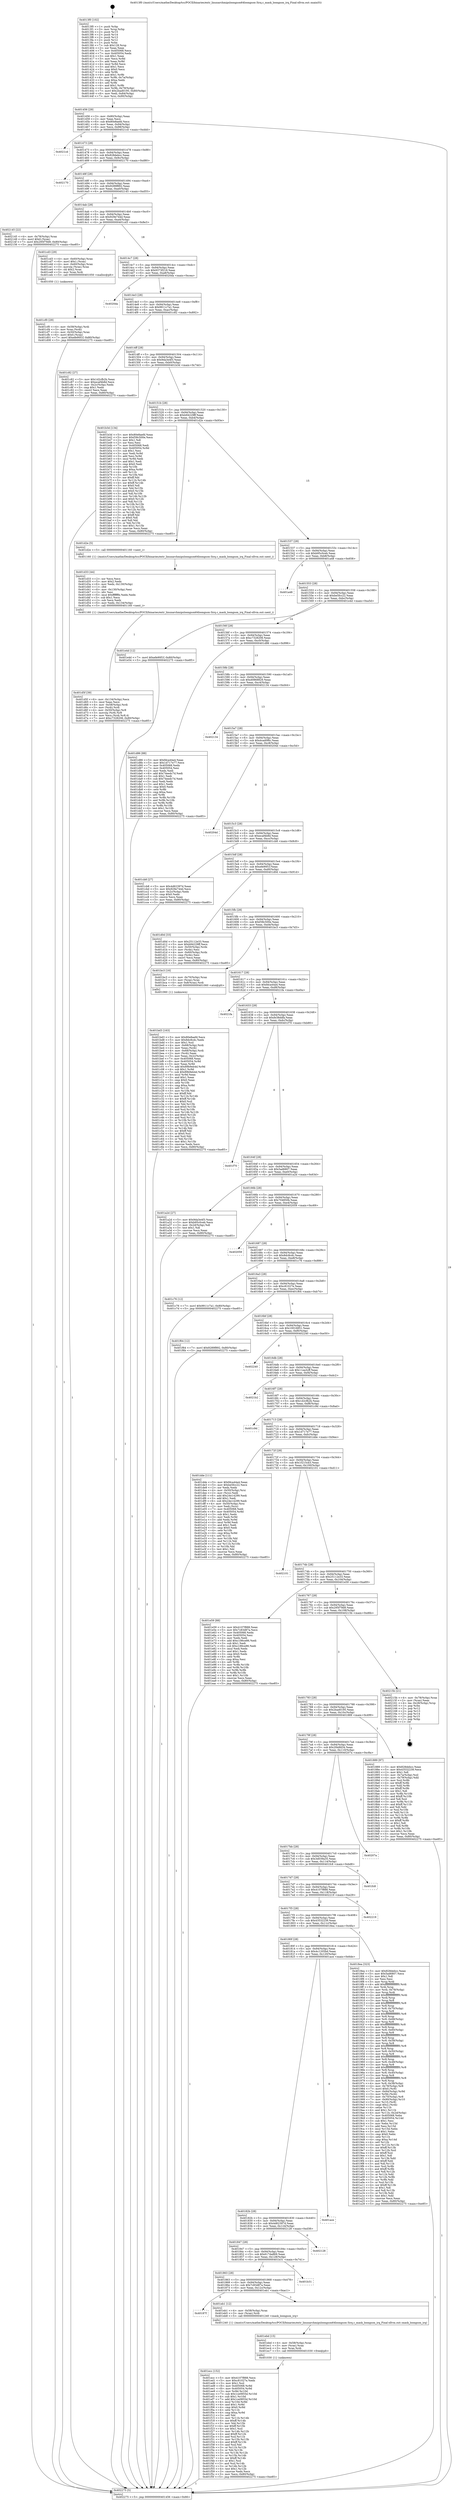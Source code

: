 digraph "0x4013f0" {
  label = "0x4013f0 (/mnt/c/Users/mathe/Desktop/tcc/POCII/binaries/extr_linuxarchmipsloongson64loongson-3irq.c_mask_loongson_irq_Final-ollvm.out::main(0))"
  labelloc = "t"
  node[shape=record]

  Entry [label="",width=0.3,height=0.3,shape=circle,fillcolor=black,style=filled]
  "0x401456" [label="{
     0x401456 [29]\l
     | [instrs]\l
     &nbsp;&nbsp;0x401456 \<+3\>: mov -0x80(%rbp),%eax\l
     &nbsp;&nbsp;0x401459 \<+2\>: mov %eax,%ecx\l
     &nbsp;&nbsp;0x40145b \<+6\>: sub $0x80e8aefd,%ecx\l
     &nbsp;&nbsp;0x401461 \<+6\>: mov %eax,-0x94(%rbp)\l
     &nbsp;&nbsp;0x401467 \<+6\>: mov %ecx,-0x98(%rbp)\l
     &nbsp;&nbsp;0x40146d \<+6\>: je 00000000004021cd \<main+0xddd\>\l
  }"]
  "0x4021cd" [label="{
     0x4021cd\l
  }", style=dashed]
  "0x401473" [label="{
     0x401473 [28]\l
     | [instrs]\l
     &nbsp;&nbsp;0x401473 \<+5\>: jmp 0000000000401478 \<main+0x88\>\l
     &nbsp;&nbsp;0x401478 \<+6\>: mov -0x94(%rbp),%eax\l
     &nbsp;&nbsp;0x40147e \<+5\>: sub $0x828debcc,%eax\l
     &nbsp;&nbsp;0x401483 \<+6\>: mov %eax,-0x9c(%rbp)\l
     &nbsp;&nbsp;0x401489 \<+6\>: je 0000000000402170 \<main+0xd80\>\l
  }"]
  Exit [label="",width=0.3,height=0.3,shape=circle,fillcolor=black,style=filled,peripheries=2]
  "0x402170" [label="{
     0x402170\l
  }", style=dashed]
  "0x40148f" [label="{
     0x40148f [28]\l
     | [instrs]\l
     &nbsp;&nbsp;0x40148f \<+5\>: jmp 0000000000401494 \<main+0xa4\>\l
     &nbsp;&nbsp;0x401494 \<+6\>: mov -0x94(%rbp),%eax\l
     &nbsp;&nbsp;0x40149a \<+5\>: sub $0x9289f892,%eax\l
     &nbsp;&nbsp;0x40149f \<+6\>: mov %eax,-0xa0(%rbp)\l
     &nbsp;&nbsp;0x4014a5 \<+6\>: je 0000000000402145 \<main+0xd55\>\l
  }"]
  "0x401ecc" [label="{
     0x401ecc [152]\l
     | [instrs]\l
     &nbsp;&nbsp;0x401ecc \<+5\>: mov $0x4107f888,%ecx\l
     &nbsp;&nbsp;0x401ed1 \<+5\>: mov $0xc81027e,%edx\l
     &nbsp;&nbsp;0x401ed6 \<+3\>: mov $0x1,%sil\l
     &nbsp;&nbsp;0x401ed9 \<+8\>: mov 0x405068,%r8d\l
     &nbsp;&nbsp;0x401ee1 \<+8\>: mov 0x405054,%r9d\l
     &nbsp;&nbsp;0x401ee9 \<+3\>: mov %r8d,%r10d\l
     &nbsp;&nbsp;0x401eec \<+7\>: sub $0x1ce0855d,%r10d\l
     &nbsp;&nbsp;0x401ef3 \<+4\>: sub $0x1,%r10d\l
     &nbsp;&nbsp;0x401ef7 \<+7\>: add $0x1ce0855d,%r10d\l
     &nbsp;&nbsp;0x401efe \<+4\>: imul %r10d,%r8d\l
     &nbsp;&nbsp;0x401f02 \<+4\>: and $0x1,%r8d\l
     &nbsp;&nbsp;0x401f06 \<+4\>: cmp $0x0,%r8d\l
     &nbsp;&nbsp;0x401f0a \<+4\>: sete %r11b\l
     &nbsp;&nbsp;0x401f0e \<+4\>: cmp $0xa,%r9d\l
     &nbsp;&nbsp;0x401f12 \<+3\>: setl %bl\l
     &nbsp;&nbsp;0x401f15 \<+3\>: mov %r11b,%r14b\l
     &nbsp;&nbsp;0x401f18 \<+4\>: xor $0xff,%r14b\l
     &nbsp;&nbsp;0x401f1c \<+3\>: mov %bl,%r15b\l
     &nbsp;&nbsp;0x401f1f \<+4\>: xor $0xff,%r15b\l
     &nbsp;&nbsp;0x401f23 \<+4\>: xor $0x1,%sil\l
     &nbsp;&nbsp;0x401f27 \<+3\>: mov %r14b,%r12b\l
     &nbsp;&nbsp;0x401f2a \<+4\>: and $0xff,%r12b\l
     &nbsp;&nbsp;0x401f2e \<+3\>: and %sil,%r11b\l
     &nbsp;&nbsp;0x401f31 \<+3\>: mov %r15b,%r13b\l
     &nbsp;&nbsp;0x401f34 \<+4\>: and $0xff,%r13b\l
     &nbsp;&nbsp;0x401f38 \<+3\>: and %sil,%bl\l
     &nbsp;&nbsp;0x401f3b \<+3\>: or %r11b,%r12b\l
     &nbsp;&nbsp;0x401f3e \<+3\>: or %bl,%r13b\l
     &nbsp;&nbsp;0x401f41 \<+3\>: xor %r13b,%r12b\l
     &nbsp;&nbsp;0x401f44 \<+3\>: or %r15b,%r14b\l
     &nbsp;&nbsp;0x401f47 \<+4\>: xor $0xff,%r14b\l
     &nbsp;&nbsp;0x401f4b \<+4\>: or $0x1,%sil\l
     &nbsp;&nbsp;0x401f4f \<+3\>: and %sil,%r14b\l
     &nbsp;&nbsp;0x401f52 \<+3\>: or %r14b,%r12b\l
     &nbsp;&nbsp;0x401f55 \<+4\>: test $0x1,%r12b\l
     &nbsp;&nbsp;0x401f59 \<+3\>: cmovne %edx,%ecx\l
     &nbsp;&nbsp;0x401f5c \<+3\>: mov %ecx,-0x80(%rbp)\l
     &nbsp;&nbsp;0x401f5f \<+5\>: jmp 0000000000402275 \<main+0xe85\>\l
  }"]
  "0x402145" [label="{
     0x402145 [22]\l
     | [instrs]\l
     &nbsp;&nbsp;0x402145 \<+4\>: mov -0x78(%rbp),%rax\l
     &nbsp;&nbsp;0x402149 \<+6\>: movl $0x0,(%rax)\l
     &nbsp;&nbsp;0x40214f \<+7\>: movl $0x295f79d9,-0x80(%rbp)\l
     &nbsp;&nbsp;0x402156 \<+5\>: jmp 0000000000402275 \<main+0xe85\>\l
  }"]
  "0x4014ab" [label="{
     0x4014ab [28]\l
     | [instrs]\l
     &nbsp;&nbsp;0x4014ab \<+5\>: jmp 00000000004014b0 \<main+0xc0\>\l
     &nbsp;&nbsp;0x4014b0 \<+6\>: mov -0x94(%rbp),%eax\l
     &nbsp;&nbsp;0x4014b6 \<+5\>: sub $0x929e744d,%eax\l
     &nbsp;&nbsp;0x4014bb \<+6\>: mov %eax,-0xa4(%rbp)\l
     &nbsp;&nbsp;0x4014c1 \<+6\>: je 0000000000401cd3 \<main+0x8e3\>\l
  }"]
  "0x401ebd" [label="{
     0x401ebd [15]\l
     | [instrs]\l
     &nbsp;&nbsp;0x401ebd \<+4\>: mov -0x58(%rbp),%rax\l
     &nbsp;&nbsp;0x401ec1 \<+3\>: mov (%rax),%rax\l
     &nbsp;&nbsp;0x401ec4 \<+3\>: mov %rax,%rdi\l
     &nbsp;&nbsp;0x401ec7 \<+5\>: call 0000000000401030 \<free@plt\>\l
     | [calls]\l
     &nbsp;&nbsp;0x401030 \{1\} (unknown)\l
  }"]
  "0x401cd3" [label="{
     0x401cd3 [29]\l
     | [instrs]\l
     &nbsp;&nbsp;0x401cd3 \<+4\>: mov -0x60(%rbp),%rax\l
     &nbsp;&nbsp;0x401cd7 \<+6\>: movl $0x1,(%rax)\l
     &nbsp;&nbsp;0x401cdd \<+4\>: mov -0x60(%rbp),%rax\l
     &nbsp;&nbsp;0x401ce1 \<+3\>: movslq (%rax),%rax\l
     &nbsp;&nbsp;0x401ce4 \<+4\>: shl $0x2,%rax\l
     &nbsp;&nbsp;0x401ce8 \<+3\>: mov %rax,%rdi\l
     &nbsp;&nbsp;0x401ceb \<+5\>: call 0000000000401050 \<malloc@plt\>\l
     | [calls]\l
     &nbsp;&nbsp;0x401050 \{1\} (unknown)\l
  }"]
  "0x4014c7" [label="{
     0x4014c7 [28]\l
     | [instrs]\l
     &nbsp;&nbsp;0x4014c7 \<+5\>: jmp 00000000004014cc \<main+0xdc\>\l
     &nbsp;&nbsp;0x4014cc \<+6\>: mov -0x94(%rbp),%eax\l
     &nbsp;&nbsp;0x4014d2 \<+5\>: sub $0x9373f218,%eax\l
     &nbsp;&nbsp;0x4014d7 \<+6\>: mov %eax,-0xa8(%rbp)\l
     &nbsp;&nbsp;0x4014dd \<+6\>: je 00000000004020da \<main+0xcea\>\l
  }"]
  "0x40187f" [label="{
     0x40187f\l
  }", style=dashed]
  "0x4020da" [label="{
     0x4020da\l
  }", style=dashed]
  "0x4014e3" [label="{
     0x4014e3 [28]\l
     | [instrs]\l
     &nbsp;&nbsp;0x4014e3 \<+5\>: jmp 00000000004014e8 \<main+0xf8\>\l
     &nbsp;&nbsp;0x4014e8 \<+6\>: mov -0x94(%rbp),%eax\l
     &nbsp;&nbsp;0x4014ee \<+5\>: sub $0x9911c7a1,%eax\l
     &nbsp;&nbsp;0x4014f3 \<+6\>: mov %eax,-0xac(%rbp)\l
     &nbsp;&nbsp;0x4014f9 \<+6\>: je 0000000000401c82 \<main+0x892\>\l
  }"]
  "0x401eb1" [label="{
     0x401eb1 [12]\l
     | [instrs]\l
     &nbsp;&nbsp;0x401eb1 \<+4\>: mov -0x58(%rbp),%rax\l
     &nbsp;&nbsp;0x401eb5 \<+3\>: mov (%rax),%rdi\l
     &nbsp;&nbsp;0x401eb8 \<+5\>: call 0000000000401240 \<mask_loongson_irq\>\l
     | [calls]\l
     &nbsp;&nbsp;0x401240 \{1\} (/mnt/c/Users/mathe/Desktop/tcc/POCII/binaries/extr_linuxarchmipsloongson64loongson-3irq.c_mask_loongson_irq_Final-ollvm.out::mask_loongson_irq)\l
  }"]
  "0x401c82" [label="{
     0x401c82 [27]\l
     | [instrs]\l
     &nbsp;&nbsp;0x401c82 \<+5\>: mov $0x1d2cfb2b,%eax\l
     &nbsp;&nbsp;0x401c87 \<+5\>: mov $0xecaf4b8d,%ecx\l
     &nbsp;&nbsp;0x401c8c \<+3\>: mov -0x2c(%rbp),%edx\l
     &nbsp;&nbsp;0x401c8f \<+3\>: cmp $0x1,%edx\l
     &nbsp;&nbsp;0x401c92 \<+3\>: cmovl %ecx,%eax\l
     &nbsp;&nbsp;0x401c95 \<+3\>: mov %eax,-0x80(%rbp)\l
     &nbsp;&nbsp;0x401c98 \<+5\>: jmp 0000000000402275 \<main+0xe85\>\l
  }"]
  "0x4014ff" [label="{
     0x4014ff [28]\l
     | [instrs]\l
     &nbsp;&nbsp;0x4014ff \<+5\>: jmp 0000000000401504 \<main+0x114\>\l
     &nbsp;&nbsp;0x401504 \<+6\>: mov -0x94(%rbp),%eax\l
     &nbsp;&nbsp;0x40150a \<+5\>: sub $0x9da3e4f3,%eax\l
     &nbsp;&nbsp;0x40150f \<+6\>: mov %eax,-0xb0(%rbp)\l
     &nbsp;&nbsp;0x401515 \<+6\>: je 0000000000401b3d \<main+0x74d\>\l
  }"]
  "0x401863" [label="{
     0x401863 [28]\l
     | [instrs]\l
     &nbsp;&nbsp;0x401863 \<+5\>: jmp 0000000000401868 \<main+0x478\>\l
     &nbsp;&nbsp;0x401868 \<+6\>: mov -0x94(%rbp),%eax\l
     &nbsp;&nbsp;0x40186e \<+5\>: sub $0x7c83d87a,%eax\l
     &nbsp;&nbsp;0x401873 \<+6\>: mov %eax,-0x12c(%rbp)\l
     &nbsp;&nbsp;0x401879 \<+6\>: je 0000000000401eb1 \<main+0xac1\>\l
  }"]
  "0x401b3d" [label="{
     0x401b3d [134]\l
     | [instrs]\l
     &nbsp;&nbsp;0x401b3d \<+5\>: mov $0x80e8aefd,%eax\l
     &nbsp;&nbsp;0x401b42 \<+5\>: mov $0xf38c500e,%ecx\l
     &nbsp;&nbsp;0x401b47 \<+2\>: mov $0x1,%dl\l
     &nbsp;&nbsp;0x401b49 \<+2\>: xor %esi,%esi\l
     &nbsp;&nbsp;0x401b4b \<+7\>: mov 0x405068,%edi\l
     &nbsp;&nbsp;0x401b52 \<+8\>: mov 0x405054,%r8d\l
     &nbsp;&nbsp;0x401b5a \<+3\>: sub $0x1,%esi\l
     &nbsp;&nbsp;0x401b5d \<+3\>: mov %edi,%r9d\l
     &nbsp;&nbsp;0x401b60 \<+3\>: add %esi,%r9d\l
     &nbsp;&nbsp;0x401b63 \<+4\>: imul %r9d,%edi\l
     &nbsp;&nbsp;0x401b67 \<+3\>: and $0x1,%edi\l
     &nbsp;&nbsp;0x401b6a \<+3\>: cmp $0x0,%edi\l
     &nbsp;&nbsp;0x401b6d \<+4\>: sete %r10b\l
     &nbsp;&nbsp;0x401b71 \<+4\>: cmp $0xa,%r8d\l
     &nbsp;&nbsp;0x401b75 \<+4\>: setl %r11b\l
     &nbsp;&nbsp;0x401b79 \<+3\>: mov %r10b,%bl\l
     &nbsp;&nbsp;0x401b7c \<+3\>: xor $0xff,%bl\l
     &nbsp;&nbsp;0x401b7f \<+3\>: mov %r11b,%r14b\l
     &nbsp;&nbsp;0x401b82 \<+4\>: xor $0xff,%r14b\l
     &nbsp;&nbsp;0x401b86 \<+3\>: xor $0x0,%dl\l
     &nbsp;&nbsp;0x401b89 \<+3\>: mov %bl,%r15b\l
     &nbsp;&nbsp;0x401b8c \<+4\>: and $0x0,%r15b\l
     &nbsp;&nbsp;0x401b90 \<+3\>: and %dl,%r10b\l
     &nbsp;&nbsp;0x401b93 \<+3\>: mov %r14b,%r12b\l
     &nbsp;&nbsp;0x401b96 \<+4\>: and $0x0,%r12b\l
     &nbsp;&nbsp;0x401b9a \<+3\>: and %dl,%r11b\l
     &nbsp;&nbsp;0x401b9d \<+3\>: or %r10b,%r15b\l
     &nbsp;&nbsp;0x401ba0 \<+3\>: or %r11b,%r12b\l
     &nbsp;&nbsp;0x401ba3 \<+3\>: xor %r12b,%r15b\l
     &nbsp;&nbsp;0x401ba6 \<+3\>: or %r14b,%bl\l
     &nbsp;&nbsp;0x401ba9 \<+3\>: xor $0xff,%bl\l
     &nbsp;&nbsp;0x401bac \<+3\>: or $0x0,%dl\l
     &nbsp;&nbsp;0x401baf \<+2\>: and %dl,%bl\l
     &nbsp;&nbsp;0x401bb1 \<+3\>: or %bl,%r15b\l
     &nbsp;&nbsp;0x401bb4 \<+4\>: test $0x1,%r15b\l
     &nbsp;&nbsp;0x401bb8 \<+3\>: cmovne %ecx,%eax\l
     &nbsp;&nbsp;0x401bbb \<+3\>: mov %eax,-0x80(%rbp)\l
     &nbsp;&nbsp;0x401bbe \<+5\>: jmp 0000000000402275 \<main+0xe85\>\l
  }"]
  "0x40151b" [label="{
     0x40151b [28]\l
     | [instrs]\l
     &nbsp;&nbsp;0x40151b \<+5\>: jmp 0000000000401520 \<main+0x130\>\l
     &nbsp;&nbsp;0x401520 \<+6\>: mov -0x94(%rbp),%eax\l
     &nbsp;&nbsp;0x401526 \<+5\>: sub $0xb94229ff,%eax\l
     &nbsp;&nbsp;0x40152b \<+6\>: mov %eax,-0xb4(%rbp)\l
     &nbsp;&nbsp;0x401531 \<+6\>: je 0000000000401d2e \<main+0x93e\>\l
  }"]
  "0x401b31" [label="{
     0x401b31\l
  }", style=dashed]
  "0x401d2e" [label="{
     0x401d2e [5]\l
     | [instrs]\l
     &nbsp;&nbsp;0x401d2e \<+5\>: call 0000000000401160 \<next_i\>\l
     | [calls]\l
     &nbsp;&nbsp;0x401160 \{1\} (/mnt/c/Users/mathe/Desktop/tcc/POCII/binaries/extr_linuxarchmipsloongson64loongson-3irq.c_mask_loongson_irq_Final-ollvm.out::next_i)\l
  }"]
  "0x401537" [label="{
     0x401537 [28]\l
     | [instrs]\l
     &nbsp;&nbsp;0x401537 \<+5\>: jmp 000000000040153c \<main+0x14c\>\l
     &nbsp;&nbsp;0x40153c \<+6\>: mov -0x94(%rbp),%eax\l
     &nbsp;&nbsp;0x401542 \<+5\>: sub $0xb95c0ceb,%eax\l
     &nbsp;&nbsp;0x401547 \<+6\>: mov %eax,-0xb8(%rbp)\l
     &nbsp;&nbsp;0x40154d \<+6\>: je 0000000000401a48 \<main+0x658\>\l
  }"]
  "0x401847" [label="{
     0x401847 [28]\l
     | [instrs]\l
     &nbsp;&nbsp;0x401847 \<+5\>: jmp 000000000040184c \<main+0x45c\>\l
     &nbsp;&nbsp;0x40184c \<+6\>: mov -0x94(%rbp),%eax\l
     &nbsp;&nbsp;0x401852 \<+5\>: sub $0x617da869,%eax\l
     &nbsp;&nbsp;0x401857 \<+6\>: mov %eax,-0x128(%rbp)\l
     &nbsp;&nbsp;0x40185d \<+6\>: je 0000000000401b31 \<main+0x741\>\l
  }"]
  "0x401a48" [label="{
     0x401a48\l
  }", style=dashed]
  "0x401553" [label="{
     0x401553 [28]\l
     | [instrs]\l
     &nbsp;&nbsp;0x401553 \<+5\>: jmp 0000000000401558 \<main+0x168\>\l
     &nbsp;&nbsp;0x401558 \<+6\>: mov -0x94(%rbp),%eax\l
     &nbsp;&nbsp;0x40155e \<+5\>: sub $0xbe5fcc22,%eax\l
     &nbsp;&nbsp;0x401563 \<+6\>: mov %eax,-0xbc(%rbp)\l
     &nbsp;&nbsp;0x401569 \<+6\>: je 0000000000401e4d \<main+0xa5d\>\l
  }"]
  "0x402128" [label="{
     0x402128\l
  }", style=dashed]
  "0x401e4d" [label="{
     0x401e4d [12]\l
     | [instrs]\l
     &nbsp;&nbsp;0x401e4d \<+7\>: movl $0xefe90f1f,-0x80(%rbp)\l
     &nbsp;&nbsp;0x401e54 \<+5\>: jmp 0000000000402275 \<main+0xe85\>\l
  }"]
  "0x40156f" [label="{
     0x40156f [28]\l
     | [instrs]\l
     &nbsp;&nbsp;0x40156f \<+5\>: jmp 0000000000401574 \<main+0x184\>\l
     &nbsp;&nbsp;0x401574 \<+6\>: mov -0x94(%rbp),%eax\l
     &nbsp;&nbsp;0x40157a \<+5\>: sub $0xc7328208,%eax\l
     &nbsp;&nbsp;0x40157f \<+6\>: mov %eax,-0xc0(%rbp)\l
     &nbsp;&nbsp;0x401585 \<+6\>: je 0000000000401d86 \<main+0x996\>\l
  }"]
  "0x40182b" [label="{
     0x40182b [28]\l
     | [instrs]\l
     &nbsp;&nbsp;0x40182b \<+5\>: jmp 0000000000401830 \<main+0x440\>\l
     &nbsp;&nbsp;0x401830 \<+6\>: mov -0x94(%rbp),%eax\l
     &nbsp;&nbsp;0x401836 \<+5\>: sub $0x4d62397d,%eax\l
     &nbsp;&nbsp;0x40183b \<+6\>: mov %eax,-0x124(%rbp)\l
     &nbsp;&nbsp;0x401841 \<+6\>: je 0000000000402128 \<main+0xd38\>\l
  }"]
  "0x401d86" [label="{
     0x401d86 [88]\l
     | [instrs]\l
     &nbsp;&nbsp;0x401d86 \<+5\>: mov $0xfdca44a4,%eax\l
     &nbsp;&nbsp;0x401d8b \<+5\>: mov $0x1d717e77,%ecx\l
     &nbsp;&nbsp;0x401d90 \<+7\>: mov 0x405068,%edx\l
     &nbsp;&nbsp;0x401d97 \<+7\>: mov 0x405054,%esi\l
     &nbsp;&nbsp;0x401d9e \<+2\>: mov %edx,%edi\l
     &nbsp;&nbsp;0x401da0 \<+6\>: add $0x74eedc7d,%edi\l
     &nbsp;&nbsp;0x401da6 \<+3\>: sub $0x1,%edi\l
     &nbsp;&nbsp;0x401da9 \<+6\>: sub $0x74eedc7d,%edi\l
     &nbsp;&nbsp;0x401daf \<+3\>: imul %edi,%edx\l
     &nbsp;&nbsp;0x401db2 \<+3\>: and $0x1,%edx\l
     &nbsp;&nbsp;0x401db5 \<+3\>: cmp $0x0,%edx\l
     &nbsp;&nbsp;0x401db8 \<+4\>: sete %r8b\l
     &nbsp;&nbsp;0x401dbc \<+3\>: cmp $0xa,%esi\l
     &nbsp;&nbsp;0x401dbf \<+4\>: setl %r9b\l
     &nbsp;&nbsp;0x401dc3 \<+3\>: mov %r8b,%r10b\l
     &nbsp;&nbsp;0x401dc6 \<+3\>: and %r9b,%r10b\l
     &nbsp;&nbsp;0x401dc9 \<+3\>: xor %r9b,%r8b\l
     &nbsp;&nbsp;0x401dcc \<+3\>: or %r8b,%r10b\l
     &nbsp;&nbsp;0x401dcf \<+4\>: test $0x1,%r10b\l
     &nbsp;&nbsp;0x401dd3 \<+3\>: cmovne %ecx,%eax\l
     &nbsp;&nbsp;0x401dd6 \<+3\>: mov %eax,-0x80(%rbp)\l
     &nbsp;&nbsp;0x401dd9 \<+5\>: jmp 0000000000402275 \<main+0xe85\>\l
  }"]
  "0x40158b" [label="{
     0x40158b [28]\l
     | [instrs]\l
     &nbsp;&nbsp;0x40158b \<+5\>: jmp 0000000000401590 \<main+0x1a0\>\l
     &nbsp;&nbsp;0x401590 \<+6\>: mov -0x94(%rbp),%eax\l
     &nbsp;&nbsp;0x401596 \<+5\>: sub $0xd0868829,%eax\l
     &nbsp;&nbsp;0x40159b \<+6\>: mov %eax,-0xc4(%rbp)\l
     &nbsp;&nbsp;0x4015a1 \<+6\>: je 0000000000402134 \<main+0xd44\>\l
  }"]
  "0x401ace" [label="{
     0x401ace\l
  }", style=dashed]
  "0x402134" [label="{
     0x402134\l
  }", style=dashed]
  "0x4015a7" [label="{
     0x4015a7 [28]\l
     | [instrs]\l
     &nbsp;&nbsp;0x4015a7 \<+5\>: jmp 00000000004015ac \<main+0x1bc\>\l
     &nbsp;&nbsp;0x4015ac \<+6\>: mov -0x94(%rbp),%eax\l
     &nbsp;&nbsp;0x4015b2 \<+5\>: sub $0xdcad0f6c,%eax\l
     &nbsp;&nbsp;0x4015b7 \<+6\>: mov %eax,-0xc8(%rbp)\l
     &nbsp;&nbsp;0x4015bd \<+6\>: je 000000000040204d \<main+0xc5d\>\l
  }"]
  "0x401d5f" [label="{
     0x401d5f [39]\l
     | [instrs]\l
     &nbsp;&nbsp;0x401d5f \<+6\>: mov -0x134(%rbp),%ecx\l
     &nbsp;&nbsp;0x401d65 \<+3\>: imul %eax,%ecx\l
     &nbsp;&nbsp;0x401d68 \<+4\>: mov -0x58(%rbp),%rdi\l
     &nbsp;&nbsp;0x401d6c \<+3\>: mov (%rdi),%rdi\l
     &nbsp;&nbsp;0x401d6f \<+4\>: mov -0x50(%rbp),%r8\l
     &nbsp;&nbsp;0x401d73 \<+3\>: movslq (%r8),%r8\l
     &nbsp;&nbsp;0x401d76 \<+4\>: mov %ecx,(%rdi,%r8,4)\l
     &nbsp;&nbsp;0x401d7a \<+7\>: movl $0xc7328208,-0x80(%rbp)\l
     &nbsp;&nbsp;0x401d81 \<+5\>: jmp 0000000000402275 \<main+0xe85\>\l
  }"]
  "0x40204d" [label="{
     0x40204d\l
  }", style=dashed]
  "0x4015c3" [label="{
     0x4015c3 [28]\l
     | [instrs]\l
     &nbsp;&nbsp;0x4015c3 \<+5\>: jmp 00000000004015c8 \<main+0x1d8\>\l
     &nbsp;&nbsp;0x4015c8 \<+6\>: mov -0x94(%rbp),%eax\l
     &nbsp;&nbsp;0x4015ce \<+5\>: sub $0xecaf4b8d,%eax\l
     &nbsp;&nbsp;0x4015d3 \<+6\>: mov %eax,-0xcc(%rbp)\l
     &nbsp;&nbsp;0x4015d9 \<+6\>: je 0000000000401cb8 \<main+0x8c8\>\l
  }"]
  "0x401d33" [label="{
     0x401d33 [44]\l
     | [instrs]\l
     &nbsp;&nbsp;0x401d33 \<+2\>: xor %ecx,%ecx\l
     &nbsp;&nbsp;0x401d35 \<+5\>: mov $0x2,%edx\l
     &nbsp;&nbsp;0x401d3a \<+6\>: mov %edx,-0x130(%rbp)\l
     &nbsp;&nbsp;0x401d40 \<+1\>: cltd\l
     &nbsp;&nbsp;0x401d41 \<+6\>: mov -0x130(%rbp),%esi\l
     &nbsp;&nbsp;0x401d47 \<+2\>: idiv %esi\l
     &nbsp;&nbsp;0x401d49 \<+6\>: imul $0xfffffffe,%edx,%edx\l
     &nbsp;&nbsp;0x401d4f \<+3\>: sub $0x1,%ecx\l
     &nbsp;&nbsp;0x401d52 \<+2\>: sub %ecx,%edx\l
     &nbsp;&nbsp;0x401d54 \<+6\>: mov %edx,-0x134(%rbp)\l
     &nbsp;&nbsp;0x401d5a \<+5\>: call 0000000000401160 \<next_i\>\l
     | [calls]\l
     &nbsp;&nbsp;0x401160 \{1\} (/mnt/c/Users/mathe/Desktop/tcc/POCII/binaries/extr_linuxarchmipsloongson64loongson-3irq.c_mask_loongson_irq_Final-ollvm.out::next_i)\l
  }"]
  "0x401cb8" [label="{
     0x401cb8 [27]\l
     | [instrs]\l
     &nbsp;&nbsp;0x401cb8 \<+5\>: mov $0x4d62397d,%eax\l
     &nbsp;&nbsp;0x401cbd \<+5\>: mov $0x929e744d,%ecx\l
     &nbsp;&nbsp;0x401cc2 \<+3\>: mov -0x2c(%rbp),%edx\l
     &nbsp;&nbsp;0x401cc5 \<+3\>: cmp $0x0,%edx\l
     &nbsp;&nbsp;0x401cc8 \<+3\>: cmove %ecx,%eax\l
     &nbsp;&nbsp;0x401ccb \<+3\>: mov %eax,-0x80(%rbp)\l
     &nbsp;&nbsp;0x401cce \<+5\>: jmp 0000000000402275 \<main+0xe85\>\l
  }"]
  "0x4015df" [label="{
     0x4015df [28]\l
     | [instrs]\l
     &nbsp;&nbsp;0x4015df \<+5\>: jmp 00000000004015e4 \<main+0x1f4\>\l
     &nbsp;&nbsp;0x4015e4 \<+6\>: mov -0x94(%rbp),%eax\l
     &nbsp;&nbsp;0x4015ea \<+5\>: sub $0xefe90f1f,%eax\l
     &nbsp;&nbsp;0x4015ef \<+6\>: mov %eax,-0xd0(%rbp)\l
     &nbsp;&nbsp;0x4015f5 \<+6\>: je 0000000000401d0d \<main+0x91d\>\l
  }"]
  "0x401cf0" [label="{
     0x401cf0 [29]\l
     | [instrs]\l
     &nbsp;&nbsp;0x401cf0 \<+4\>: mov -0x58(%rbp),%rdi\l
     &nbsp;&nbsp;0x401cf4 \<+3\>: mov %rax,(%rdi)\l
     &nbsp;&nbsp;0x401cf7 \<+4\>: mov -0x50(%rbp),%rax\l
     &nbsp;&nbsp;0x401cfb \<+6\>: movl $0x0,(%rax)\l
     &nbsp;&nbsp;0x401d01 \<+7\>: movl $0xefe90f1f,-0x80(%rbp)\l
     &nbsp;&nbsp;0x401d08 \<+5\>: jmp 0000000000402275 \<main+0xe85\>\l
  }"]
  "0x401d0d" [label="{
     0x401d0d [33]\l
     | [instrs]\l
     &nbsp;&nbsp;0x401d0d \<+5\>: mov $0x25112e33,%eax\l
     &nbsp;&nbsp;0x401d12 \<+5\>: mov $0xb94229ff,%ecx\l
     &nbsp;&nbsp;0x401d17 \<+4\>: mov -0x50(%rbp),%rdx\l
     &nbsp;&nbsp;0x401d1b \<+2\>: mov (%rdx),%esi\l
     &nbsp;&nbsp;0x401d1d \<+4\>: mov -0x60(%rbp),%rdx\l
     &nbsp;&nbsp;0x401d21 \<+2\>: cmp (%rdx),%esi\l
     &nbsp;&nbsp;0x401d23 \<+3\>: cmovl %ecx,%eax\l
     &nbsp;&nbsp;0x401d26 \<+3\>: mov %eax,-0x80(%rbp)\l
     &nbsp;&nbsp;0x401d29 \<+5\>: jmp 0000000000402275 \<main+0xe85\>\l
  }"]
  "0x4015fb" [label="{
     0x4015fb [28]\l
     | [instrs]\l
     &nbsp;&nbsp;0x4015fb \<+5\>: jmp 0000000000401600 \<main+0x210\>\l
     &nbsp;&nbsp;0x401600 \<+6\>: mov -0x94(%rbp),%eax\l
     &nbsp;&nbsp;0x401606 \<+5\>: sub $0xf38c500e,%eax\l
     &nbsp;&nbsp;0x40160b \<+6\>: mov %eax,-0xd4(%rbp)\l
     &nbsp;&nbsp;0x401611 \<+6\>: je 0000000000401bc3 \<main+0x7d3\>\l
  }"]
  "0x401bd3" [label="{
     0x401bd3 [163]\l
     | [instrs]\l
     &nbsp;&nbsp;0x401bd3 \<+5\>: mov $0x80e8aefd,%ecx\l
     &nbsp;&nbsp;0x401bd8 \<+5\>: mov $0x8dc8cdc,%edx\l
     &nbsp;&nbsp;0x401bdd \<+3\>: mov $0x1,%sil\l
     &nbsp;&nbsp;0x401be0 \<+4\>: mov -0x68(%rbp),%rdi\l
     &nbsp;&nbsp;0x401be4 \<+2\>: mov %eax,(%rdi)\l
     &nbsp;&nbsp;0x401be6 \<+4\>: mov -0x68(%rbp),%rdi\l
     &nbsp;&nbsp;0x401bea \<+2\>: mov (%rdi),%eax\l
     &nbsp;&nbsp;0x401bec \<+3\>: mov %eax,-0x2c(%rbp)\l
     &nbsp;&nbsp;0x401bef \<+7\>: mov 0x405068,%eax\l
     &nbsp;&nbsp;0x401bf6 \<+8\>: mov 0x405054,%r8d\l
     &nbsp;&nbsp;0x401bfe \<+3\>: mov %eax,%r9d\l
     &nbsp;&nbsp;0x401c01 \<+7\>: add $0x89b9eb4d,%r9d\l
     &nbsp;&nbsp;0x401c08 \<+4\>: sub $0x1,%r9d\l
     &nbsp;&nbsp;0x401c0c \<+7\>: sub $0x89b9eb4d,%r9d\l
     &nbsp;&nbsp;0x401c13 \<+4\>: imul %r9d,%eax\l
     &nbsp;&nbsp;0x401c17 \<+3\>: and $0x1,%eax\l
     &nbsp;&nbsp;0x401c1a \<+3\>: cmp $0x0,%eax\l
     &nbsp;&nbsp;0x401c1d \<+4\>: sete %r10b\l
     &nbsp;&nbsp;0x401c21 \<+4\>: cmp $0xa,%r8d\l
     &nbsp;&nbsp;0x401c25 \<+4\>: setl %r11b\l
     &nbsp;&nbsp;0x401c29 \<+3\>: mov %r10b,%bl\l
     &nbsp;&nbsp;0x401c2c \<+3\>: xor $0xff,%bl\l
     &nbsp;&nbsp;0x401c2f \<+3\>: mov %r11b,%r14b\l
     &nbsp;&nbsp;0x401c32 \<+4\>: xor $0xff,%r14b\l
     &nbsp;&nbsp;0x401c36 \<+4\>: xor $0x0,%sil\l
     &nbsp;&nbsp;0x401c3a \<+3\>: mov %bl,%r15b\l
     &nbsp;&nbsp;0x401c3d \<+4\>: and $0x0,%r15b\l
     &nbsp;&nbsp;0x401c41 \<+3\>: and %sil,%r10b\l
     &nbsp;&nbsp;0x401c44 \<+3\>: mov %r14b,%r12b\l
     &nbsp;&nbsp;0x401c47 \<+4\>: and $0x0,%r12b\l
     &nbsp;&nbsp;0x401c4b \<+3\>: and %sil,%r11b\l
     &nbsp;&nbsp;0x401c4e \<+3\>: or %r10b,%r15b\l
     &nbsp;&nbsp;0x401c51 \<+3\>: or %r11b,%r12b\l
     &nbsp;&nbsp;0x401c54 \<+3\>: xor %r12b,%r15b\l
     &nbsp;&nbsp;0x401c57 \<+3\>: or %r14b,%bl\l
     &nbsp;&nbsp;0x401c5a \<+3\>: xor $0xff,%bl\l
     &nbsp;&nbsp;0x401c5d \<+4\>: or $0x0,%sil\l
     &nbsp;&nbsp;0x401c61 \<+3\>: and %sil,%bl\l
     &nbsp;&nbsp;0x401c64 \<+3\>: or %bl,%r15b\l
     &nbsp;&nbsp;0x401c67 \<+4\>: test $0x1,%r15b\l
     &nbsp;&nbsp;0x401c6b \<+3\>: cmovne %edx,%ecx\l
     &nbsp;&nbsp;0x401c6e \<+3\>: mov %ecx,-0x80(%rbp)\l
     &nbsp;&nbsp;0x401c71 \<+5\>: jmp 0000000000402275 \<main+0xe85\>\l
  }"]
  "0x401bc3" [label="{
     0x401bc3 [16]\l
     | [instrs]\l
     &nbsp;&nbsp;0x401bc3 \<+4\>: mov -0x70(%rbp),%rax\l
     &nbsp;&nbsp;0x401bc7 \<+3\>: mov (%rax),%rax\l
     &nbsp;&nbsp;0x401bca \<+4\>: mov 0x8(%rax),%rdi\l
     &nbsp;&nbsp;0x401bce \<+5\>: call 0000000000401060 \<atoi@plt\>\l
     | [calls]\l
     &nbsp;&nbsp;0x401060 \{1\} (unknown)\l
  }"]
  "0x401617" [label="{
     0x401617 [28]\l
     | [instrs]\l
     &nbsp;&nbsp;0x401617 \<+5\>: jmp 000000000040161c \<main+0x22c\>\l
     &nbsp;&nbsp;0x40161c \<+6\>: mov -0x94(%rbp),%eax\l
     &nbsp;&nbsp;0x401622 \<+5\>: sub $0xfdca44a4,%eax\l
     &nbsp;&nbsp;0x401627 \<+6\>: mov %eax,-0xd8(%rbp)\l
     &nbsp;&nbsp;0x40162d \<+6\>: je 00000000004021fa \<main+0xe0a\>\l
  }"]
  "0x40180f" [label="{
     0x40180f [28]\l
     | [instrs]\l
     &nbsp;&nbsp;0x40180f \<+5\>: jmp 0000000000401814 \<main+0x424\>\l
     &nbsp;&nbsp;0x401814 \<+6\>: mov -0x94(%rbp),%eax\l
     &nbsp;&nbsp;0x40181a \<+5\>: sub $0x4c1205bd,%eax\l
     &nbsp;&nbsp;0x40181f \<+6\>: mov %eax,-0x120(%rbp)\l
     &nbsp;&nbsp;0x401825 \<+6\>: je 0000000000401ace \<main+0x6de\>\l
  }"]
  "0x4021fa" [label="{
     0x4021fa\l
  }", style=dashed]
  "0x401633" [label="{
     0x401633 [28]\l
     | [instrs]\l
     &nbsp;&nbsp;0x401633 \<+5\>: jmp 0000000000401638 \<main+0x248\>\l
     &nbsp;&nbsp;0x401638 \<+6\>: mov -0x94(%rbp),%eax\l
     &nbsp;&nbsp;0x40163e \<+5\>: sub $0xfe38ddfa,%eax\l
     &nbsp;&nbsp;0x401643 \<+6\>: mov %eax,-0xdc(%rbp)\l
     &nbsp;&nbsp;0x401649 \<+6\>: je 0000000000401f70 \<main+0xb80\>\l
  }"]
  "0x4018ea" [label="{
     0x4018ea [323]\l
     | [instrs]\l
     &nbsp;&nbsp;0x4018ea \<+5\>: mov $0x828debcc,%eax\l
     &nbsp;&nbsp;0x4018ef \<+5\>: mov $0x5ad6807,%ecx\l
     &nbsp;&nbsp;0x4018f4 \<+2\>: mov $0x1,%dl\l
     &nbsp;&nbsp;0x4018f6 \<+2\>: xor %esi,%esi\l
     &nbsp;&nbsp;0x4018f8 \<+3\>: mov %rsp,%rdi\l
     &nbsp;&nbsp;0x4018fb \<+4\>: add $0xfffffffffffffff0,%rdi\l
     &nbsp;&nbsp;0x4018ff \<+3\>: mov %rdi,%rsp\l
     &nbsp;&nbsp;0x401902 \<+4\>: mov %rdi,-0x78(%rbp)\l
     &nbsp;&nbsp;0x401906 \<+3\>: mov %rsp,%rdi\l
     &nbsp;&nbsp;0x401909 \<+4\>: add $0xfffffffffffffff0,%rdi\l
     &nbsp;&nbsp;0x40190d \<+3\>: mov %rdi,%rsp\l
     &nbsp;&nbsp;0x401910 \<+3\>: mov %rsp,%r8\l
     &nbsp;&nbsp;0x401913 \<+4\>: add $0xfffffffffffffff0,%r8\l
     &nbsp;&nbsp;0x401917 \<+3\>: mov %r8,%rsp\l
     &nbsp;&nbsp;0x40191a \<+4\>: mov %r8,-0x70(%rbp)\l
     &nbsp;&nbsp;0x40191e \<+3\>: mov %rsp,%r8\l
     &nbsp;&nbsp;0x401921 \<+4\>: add $0xfffffffffffffff0,%r8\l
     &nbsp;&nbsp;0x401925 \<+3\>: mov %r8,%rsp\l
     &nbsp;&nbsp;0x401928 \<+4\>: mov %r8,-0x68(%rbp)\l
     &nbsp;&nbsp;0x40192c \<+3\>: mov %rsp,%r8\l
     &nbsp;&nbsp;0x40192f \<+4\>: add $0xfffffffffffffff0,%r8\l
     &nbsp;&nbsp;0x401933 \<+3\>: mov %r8,%rsp\l
     &nbsp;&nbsp;0x401936 \<+4\>: mov %r8,-0x60(%rbp)\l
     &nbsp;&nbsp;0x40193a \<+3\>: mov %rsp,%r8\l
     &nbsp;&nbsp;0x40193d \<+4\>: add $0xfffffffffffffff0,%r8\l
     &nbsp;&nbsp;0x401941 \<+3\>: mov %r8,%rsp\l
     &nbsp;&nbsp;0x401944 \<+4\>: mov %r8,-0x58(%rbp)\l
     &nbsp;&nbsp;0x401948 \<+3\>: mov %rsp,%r8\l
     &nbsp;&nbsp;0x40194b \<+4\>: add $0xfffffffffffffff0,%r8\l
     &nbsp;&nbsp;0x40194f \<+3\>: mov %r8,%rsp\l
     &nbsp;&nbsp;0x401952 \<+4\>: mov %r8,-0x50(%rbp)\l
     &nbsp;&nbsp;0x401956 \<+3\>: mov %rsp,%r8\l
     &nbsp;&nbsp;0x401959 \<+4\>: add $0xfffffffffffffff0,%r8\l
     &nbsp;&nbsp;0x40195d \<+3\>: mov %r8,%rsp\l
     &nbsp;&nbsp;0x401960 \<+4\>: mov %r8,-0x48(%rbp)\l
     &nbsp;&nbsp;0x401964 \<+3\>: mov %rsp,%r8\l
     &nbsp;&nbsp;0x401967 \<+4\>: add $0xfffffffffffffff0,%r8\l
     &nbsp;&nbsp;0x40196b \<+3\>: mov %r8,%rsp\l
     &nbsp;&nbsp;0x40196e \<+4\>: mov %r8,-0x40(%rbp)\l
     &nbsp;&nbsp;0x401972 \<+3\>: mov %rsp,%r8\l
     &nbsp;&nbsp;0x401975 \<+4\>: add $0xfffffffffffffff0,%r8\l
     &nbsp;&nbsp;0x401979 \<+3\>: mov %r8,%rsp\l
     &nbsp;&nbsp;0x40197c \<+4\>: mov %r8,-0x38(%rbp)\l
     &nbsp;&nbsp;0x401980 \<+4\>: mov -0x78(%rbp),%r8\l
     &nbsp;&nbsp;0x401984 \<+7\>: movl $0x0,(%r8)\l
     &nbsp;&nbsp;0x40198b \<+7\>: mov -0x84(%rbp),%r9d\l
     &nbsp;&nbsp;0x401992 \<+3\>: mov %r9d,(%rdi)\l
     &nbsp;&nbsp;0x401995 \<+4\>: mov -0x70(%rbp),%r8\l
     &nbsp;&nbsp;0x401999 \<+7\>: mov -0x90(%rbp),%r10\l
     &nbsp;&nbsp;0x4019a0 \<+3\>: mov %r10,(%r8)\l
     &nbsp;&nbsp;0x4019a3 \<+3\>: cmpl $0x2,(%rdi)\l
     &nbsp;&nbsp;0x4019a6 \<+4\>: setne %r11b\l
     &nbsp;&nbsp;0x4019aa \<+4\>: and $0x1,%r11b\l
     &nbsp;&nbsp;0x4019ae \<+4\>: mov %r11b,-0x2d(%rbp)\l
     &nbsp;&nbsp;0x4019b2 \<+7\>: mov 0x405068,%ebx\l
     &nbsp;&nbsp;0x4019b9 \<+8\>: mov 0x405054,%r14d\l
     &nbsp;&nbsp;0x4019c1 \<+3\>: sub $0x1,%esi\l
     &nbsp;&nbsp;0x4019c4 \<+3\>: mov %ebx,%r15d\l
     &nbsp;&nbsp;0x4019c7 \<+3\>: add %esi,%r15d\l
     &nbsp;&nbsp;0x4019ca \<+4\>: imul %r15d,%ebx\l
     &nbsp;&nbsp;0x4019ce \<+3\>: and $0x1,%ebx\l
     &nbsp;&nbsp;0x4019d1 \<+3\>: cmp $0x0,%ebx\l
     &nbsp;&nbsp;0x4019d4 \<+4\>: sete %r11b\l
     &nbsp;&nbsp;0x4019d8 \<+4\>: cmp $0xa,%r14d\l
     &nbsp;&nbsp;0x4019dc \<+4\>: setl %r12b\l
     &nbsp;&nbsp;0x4019e0 \<+3\>: mov %r11b,%r13b\l
     &nbsp;&nbsp;0x4019e3 \<+4\>: xor $0xff,%r13b\l
     &nbsp;&nbsp;0x4019e7 \<+3\>: mov %r12b,%sil\l
     &nbsp;&nbsp;0x4019ea \<+4\>: xor $0xff,%sil\l
     &nbsp;&nbsp;0x4019ee \<+3\>: xor $0x1,%dl\l
     &nbsp;&nbsp;0x4019f1 \<+3\>: mov %r13b,%dil\l
     &nbsp;&nbsp;0x4019f4 \<+4\>: and $0xff,%dil\l
     &nbsp;&nbsp;0x4019f8 \<+3\>: and %dl,%r11b\l
     &nbsp;&nbsp;0x4019fb \<+3\>: mov %sil,%r8b\l
     &nbsp;&nbsp;0x4019fe \<+4\>: and $0xff,%r8b\l
     &nbsp;&nbsp;0x401a02 \<+3\>: and %dl,%r12b\l
     &nbsp;&nbsp;0x401a05 \<+3\>: or %r11b,%dil\l
     &nbsp;&nbsp;0x401a08 \<+3\>: or %r12b,%r8b\l
     &nbsp;&nbsp;0x401a0b \<+3\>: xor %r8b,%dil\l
     &nbsp;&nbsp;0x401a0e \<+3\>: or %sil,%r13b\l
     &nbsp;&nbsp;0x401a11 \<+4\>: xor $0xff,%r13b\l
     &nbsp;&nbsp;0x401a15 \<+3\>: or $0x1,%dl\l
     &nbsp;&nbsp;0x401a18 \<+3\>: and %dl,%r13b\l
     &nbsp;&nbsp;0x401a1b \<+3\>: or %r13b,%dil\l
     &nbsp;&nbsp;0x401a1e \<+4\>: test $0x1,%dil\l
     &nbsp;&nbsp;0x401a22 \<+3\>: cmovne %ecx,%eax\l
     &nbsp;&nbsp;0x401a25 \<+3\>: mov %eax,-0x80(%rbp)\l
     &nbsp;&nbsp;0x401a28 \<+5\>: jmp 0000000000402275 \<main+0xe85\>\l
  }"]
  "0x401f70" [label="{
     0x401f70\l
  }", style=dashed]
  "0x40164f" [label="{
     0x40164f [28]\l
     | [instrs]\l
     &nbsp;&nbsp;0x40164f \<+5\>: jmp 0000000000401654 \<main+0x264\>\l
     &nbsp;&nbsp;0x401654 \<+6\>: mov -0x94(%rbp),%eax\l
     &nbsp;&nbsp;0x40165a \<+5\>: sub $0x5ad6807,%eax\l
     &nbsp;&nbsp;0x40165f \<+6\>: mov %eax,-0xe0(%rbp)\l
     &nbsp;&nbsp;0x401665 \<+6\>: je 0000000000401a2d \<main+0x63d\>\l
  }"]
  "0x4017f3" [label="{
     0x4017f3 [28]\l
     | [instrs]\l
     &nbsp;&nbsp;0x4017f3 \<+5\>: jmp 00000000004017f8 \<main+0x408\>\l
     &nbsp;&nbsp;0x4017f8 \<+6\>: mov -0x94(%rbp),%eax\l
     &nbsp;&nbsp;0x4017fe \<+5\>: sub $0x43532239,%eax\l
     &nbsp;&nbsp;0x401803 \<+6\>: mov %eax,-0x11c(%rbp)\l
     &nbsp;&nbsp;0x401809 \<+6\>: je 00000000004018ea \<main+0x4fa\>\l
  }"]
  "0x401a2d" [label="{
     0x401a2d [27]\l
     | [instrs]\l
     &nbsp;&nbsp;0x401a2d \<+5\>: mov $0x9da3e4f3,%eax\l
     &nbsp;&nbsp;0x401a32 \<+5\>: mov $0xb95c0ceb,%ecx\l
     &nbsp;&nbsp;0x401a37 \<+3\>: mov -0x2d(%rbp),%dl\l
     &nbsp;&nbsp;0x401a3a \<+3\>: test $0x1,%dl\l
     &nbsp;&nbsp;0x401a3d \<+3\>: cmovne %ecx,%eax\l
     &nbsp;&nbsp;0x401a40 \<+3\>: mov %eax,-0x80(%rbp)\l
     &nbsp;&nbsp;0x401a43 \<+5\>: jmp 0000000000402275 \<main+0xe85\>\l
  }"]
  "0x40166b" [label="{
     0x40166b [28]\l
     | [instrs]\l
     &nbsp;&nbsp;0x40166b \<+5\>: jmp 0000000000401670 \<main+0x280\>\l
     &nbsp;&nbsp;0x401670 \<+6\>: mov -0x94(%rbp),%eax\l
     &nbsp;&nbsp;0x401676 \<+5\>: sub $0x704850b,%eax\l
     &nbsp;&nbsp;0x40167b \<+6\>: mov %eax,-0xe4(%rbp)\l
     &nbsp;&nbsp;0x401681 \<+6\>: je 0000000000402059 \<main+0xc69\>\l
  }"]
  "0x402219" [label="{
     0x402219\l
  }", style=dashed]
  "0x402059" [label="{
     0x402059\l
  }", style=dashed]
  "0x401687" [label="{
     0x401687 [28]\l
     | [instrs]\l
     &nbsp;&nbsp;0x401687 \<+5\>: jmp 000000000040168c \<main+0x29c\>\l
     &nbsp;&nbsp;0x40168c \<+6\>: mov -0x94(%rbp),%eax\l
     &nbsp;&nbsp;0x401692 \<+5\>: sub $0x8dc8cdc,%eax\l
     &nbsp;&nbsp;0x401697 \<+6\>: mov %eax,-0xe8(%rbp)\l
     &nbsp;&nbsp;0x40169d \<+6\>: je 0000000000401c76 \<main+0x886\>\l
  }"]
  "0x4017d7" [label="{
     0x4017d7 [28]\l
     | [instrs]\l
     &nbsp;&nbsp;0x4017d7 \<+5\>: jmp 00000000004017dc \<main+0x3ec\>\l
     &nbsp;&nbsp;0x4017dc \<+6\>: mov -0x94(%rbp),%eax\l
     &nbsp;&nbsp;0x4017e2 \<+5\>: sub $0x4107f888,%eax\l
     &nbsp;&nbsp;0x4017e7 \<+6\>: mov %eax,-0x118(%rbp)\l
     &nbsp;&nbsp;0x4017ed \<+6\>: je 0000000000402219 \<main+0xe29\>\l
  }"]
  "0x401c76" [label="{
     0x401c76 [12]\l
     | [instrs]\l
     &nbsp;&nbsp;0x401c76 \<+7\>: movl $0x9911c7a1,-0x80(%rbp)\l
     &nbsp;&nbsp;0x401c7d \<+5\>: jmp 0000000000402275 \<main+0xe85\>\l
  }"]
  "0x4016a3" [label="{
     0x4016a3 [28]\l
     | [instrs]\l
     &nbsp;&nbsp;0x4016a3 \<+5\>: jmp 00000000004016a8 \<main+0x2b8\>\l
     &nbsp;&nbsp;0x4016a8 \<+6\>: mov -0x94(%rbp),%eax\l
     &nbsp;&nbsp;0x4016ae \<+5\>: sub $0xc81027e,%eax\l
     &nbsp;&nbsp;0x4016b3 \<+6\>: mov %eax,-0xec(%rbp)\l
     &nbsp;&nbsp;0x4016b9 \<+6\>: je 0000000000401f64 \<main+0xb74\>\l
  }"]
  "0x401fc8" [label="{
     0x401fc8\l
  }", style=dashed]
  "0x401f64" [label="{
     0x401f64 [12]\l
     | [instrs]\l
     &nbsp;&nbsp;0x401f64 \<+7\>: movl $0x9289f892,-0x80(%rbp)\l
     &nbsp;&nbsp;0x401f6b \<+5\>: jmp 0000000000402275 \<main+0xe85\>\l
  }"]
  "0x4016bf" [label="{
     0x4016bf [28]\l
     | [instrs]\l
     &nbsp;&nbsp;0x4016bf \<+5\>: jmp 00000000004016c4 \<main+0x2d4\>\l
     &nbsp;&nbsp;0x4016c4 \<+6\>: mov -0x94(%rbp),%eax\l
     &nbsp;&nbsp;0x4016ca \<+5\>: sub $0x10016851,%eax\l
     &nbsp;&nbsp;0x4016cf \<+6\>: mov %eax,-0xf0(%rbp)\l
     &nbsp;&nbsp;0x4016d5 \<+6\>: je 0000000000402240 \<main+0xe50\>\l
  }"]
  "0x4017bb" [label="{
     0x4017bb [28]\l
     | [instrs]\l
     &nbsp;&nbsp;0x4017bb \<+5\>: jmp 00000000004017c0 \<main+0x3d0\>\l
     &nbsp;&nbsp;0x4017c0 \<+6\>: mov -0x94(%rbp),%eax\l
     &nbsp;&nbsp;0x4017c6 \<+5\>: sub $0x3d039a35,%eax\l
     &nbsp;&nbsp;0x4017cb \<+6\>: mov %eax,-0x114(%rbp)\l
     &nbsp;&nbsp;0x4017d1 \<+6\>: je 0000000000401fc8 \<main+0xbd8\>\l
  }"]
  "0x402240" [label="{
     0x402240\l
  }", style=dashed]
  "0x4016db" [label="{
     0x4016db [28]\l
     | [instrs]\l
     &nbsp;&nbsp;0x4016db \<+5\>: jmp 00000000004016e0 \<main+0x2f0\>\l
     &nbsp;&nbsp;0x4016e0 \<+6\>: mov -0x94(%rbp),%eax\l
     &nbsp;&nbsp;0x4016e6 \<+5\>: sub $0x11ea3cff,%eax\l
     &nbsp;&nbsp;0x4016eb \<+6\>: mov %eax,-0xf4(%rbp)\l
     &nbsp;&nbsp;0x4016f1 \<+6\>: je 00000000004021b2 \<main+0xdc2\>\l
  }"]
  "0x40207a" [label="{
     0x40207a\l
  }", style=dashed]
  "0x4021b2" [label="{
     0x4021b2\l
  }", style=dashed]
  "0x4016f7" [label="{
     0x4016f7 [28]\l
     | [instrs]\l
     &nbsp;&nbsp;0x4016f7 \<+5\>: jmp 00000000004016fc \<main+0x30c\>\l
     &nbsp;&nbsp;0x4016fc \<+6\>: mov -0x94(%rbp),%eax\l
     &nbsp;&nbsp;0x401702 \<+5\>: sub $0x1d2cfb2b,%eax\l
     &nbsp;&nbsp;0x401707 \<+6\>: mov %eax,-0xf8(%rbp)\l
     &nbsp;&nbsp;0x40170d \<+6\>: je 0000000000401c9d \<main+0x8ad\>\l
  }"]
  "0x4013f0" [label="{
     0x4013f0 [102]\l
     | [instrs]\l
     &nbsp;&nbsp;0x4013f0 \<+1\>: push %rbp\l
     &nbsp;&nbsp;0x4013f1 \<+3\>: mov %rsp,%rbp\l
     &nbsp;&nbsp;0x4013f4 \<+2\>: push %r15\l
     &nbsp;&nbsp;0x4013f6 \<+2\>: push %r14\l
     &nbsp;&nbsp;0x4013f8 \<+2\>: push %r13\l
     &nbsp;&nbsp;0x4013fa \<+2\>: push %r12\l
     &nbsp;&nbsp;0x4013fc \<+1\>: push %rbx\l
     &nbsp;&nbsp;0x4013fd \<+7\>: sub $0x128,%rsp\l
     &nbsp;&nbsp;0x401404 \<+2\>: xor %eax,%eax\l
     &nbsp;&nbsp;0x401406 \<+7\>: mov 0x405068,%ecx\l
     &nbsp;&nbsp;0x40140d \<+7\>: mov 0x405054,%edx\l
     &nbsp;&nbsp;0x401414 \<+3\>: sub $0x1,%eax\l
     &nbsp;&nbsp;0x401417 \<+3\>: mov %ecx,%r8d\l
     &nbsp;&nbsp;0x40141a \<+3\>: add %eax,%r8d\l
     &nbsp;&nbsp;0x40141d \<+4\>: imul %r8d,%ecx\l
     &nbsp;&nbsp;0x401421 \<+3\>: and $0x1,%ecx\l
     &nbsp;&nbsp;0x401424 \<+3\>: cmp $0x0,%ecx\l
     &nbsp;&nbsp;0x401427 \<+4\>: sete %r9b\l
     &nbsp;&nbsp;0x40142b \<+4\>: and $0x1,%r9b\l
     &nbsp;&nbsp;0x40142f \<+4\>: mov %r9b,-0x7a(%rbp)\l
     &nbsp;&nbsp;0x401433 \<+3\>: cmp $0xa,%edx\l
     &nbsp;&nbsp;0x401436 \<+4\>: setl %r9b\l
     &nbsp;&nbsp;0x40143a \<+4\>: and $0x1,%r9b\l
     &nbsp;&nbsp;0x40143e \<+4\>: mov %r9b,-0x79(%rbp)\l
     &nbsp;&nbsp;0x401442 \<+7\>: movl $0x2bad0195,-0x80(%rbp)\l
     &nbsp;&nbsp;0x401449 \<+6\>: mov %edi,-0x84(%rbp)\l
     &nbsp;&nbsp;0x40144f \<+7\>: mov %rsi,-0x90(%rbp)\l
  }"]
  "0x401c9d" [label="{
     0x401c9d\l
  }", style=dashed]
  "0x401713" [label="{
     0x401713 [28]\l
     | [instrs]\l
     &nbsp;&nbsp;0x401713 \<+5\>: jmp 0000000000401718 \<main+0x328\>\l
     &nbsp;&nbsp;0x401718 \<+6\>: mov -0x94(%rbp),%eax\l
     &nbsp;&nbsp;0x40171e \<+5\>: sub $0x1d717e77,%eax\l
     &nbsp;&nbsp;0x401723 \<+6\>: mov %eax,-0xfc(%rbp)\l
     &nbsp;&nbsp;0x401729 \<+6\>: je 0000000000401dde \<main+0x9ee\>\l
  }"]
  "0x402275" [label="{
     0x402275 [5]\l
     | [instrs]\l
     &nbsp;&nbsp;0x402275 \<+5\>: jmp 0000000000401456 \<main+0x66\>\l
  }"]
  "0x401dde" [label="{
     0x401dde [111]\l
     | [instrs]\l
     &nbsp;&nbsp;0x401dde \<+5\>: mov $0xfdca44a4,%eax\l
     &nbsp;&nbsp;0x401de3 \<+5\>: mov $0xbe5fcc22,%ecx\l
     &nbsp;&nbsp;0x401de8 \<+2\>: xor %edx,%edx\l
     &nbsp;&nbsp;0x401dea \<+4\>: mov -0x50(%rbp),%rsi\l
     &nbsp;&nbsp;0x401dee \<+2\>: mov (%rsi),%edi\l
     &nbsp;&nbsp;0x401df0 \<+6\>: add $0x24e14299,%edi\l
     &nbsp;&nbsp;0x401df6 \<+3\>: add $0x1,%edi\l
     &nbsp;&nbsp;0x401df9 \<+6\>: sub $0x24e14299,%edi\l
     &nbsp;&nbsp;0x401dff \<+4\>: mov -0x50(%rbp),%rsi\l
     &nbsp;&nbsp;0x401e03 \<+2\>: mov %edi,(%rsi)\l
     &nbsp;&nbsp;0x401e05 \<+7\>: mov 0x405068,%edi\l
     &nbsp;&nbsp;0x401e0c \<+8\>: mov 0x405054,%r8d\l
     &nbsp;&nbsp;0x401e14 \<+3\>: sub $0x1,%edx\l
     &nbsp;&nbsp;0x401e17 \<+3\>: mov %edi,%r9d\l
     &nbsp;&nbsp;0x401e1a \<+3\>: add %edx,%r9d\l
     &nbsp;&nbsp;0x401e1d \<+4\>: imul %r9d,%edi\l
     &nbsp;&nbsp;0x401e21 \<+3\>: and $0x1,%edi\l
     &nbsp;&nbsp;0x401e24 \<+3\>: cmp $0x0,%edi\l
     &nbsp;&nbsp;0x401e27 \<+4\>: sete %r10b\l
     &nbsp;&nbsp;0x401e2b \<+4\>: cmp $0xa,%r8d\l
     &nbsp;&nbsp;0x401e2f \<+4\>: setl %r11b\l
     &nbsp;&nbsp;0x401e33 \<+3\>: mov %r10b,%bl\l
     &nbsp;&nbsp;0x401e36 \<+3\>: and %r11b,%bl\l
     &nbsp;&nbsp;0x401e39 \<+3\>: xor %r11b,%r10b\l
     &nbsp;&nbsp;0x401e3c \<+3\>: or %r10b,%bl\l
     &nbsp;&nbsp;0x401e3f \<+3\>: test $0x1,%bl\l
     &nbsp;&nbsp;0x401e42 \<+3\>: cmovne %ecx,%eax\l
     &nbsp;&nbsp;0x401e45 \<+3\>: mov %eax,-0x80(%rbp)\l
     &nbsp;&nbsp;0x401e48 \<+5\>: jmp 0000000000402275 \<main+0xe85\>\l
  }"]
  "0x40172f" [label="{
     0x40172f [28]\l
     | [instrs]\l
     &nbsp;&nbsp;0x40172f \<+5\>: jmp 0000000000401734 \<main+0x344\>\l
     &nbsp;&nbsp;0x401734 \<+6\>: mov -0x94(%rbp),%eax\l
     &nbsp;&nbsp;0x40173a \<+5\>: sub $0x1f215cb3,%eax\l
     &nbsp;&nbsp;0x40173f \<+6\>: mov %eax,-0x100(%rbp)\l
     &nbsp;&nbsp;0x401745 \<+6\>: je 0000000000402101 \<main+0xd11\>\l
  }"]
  "0x40179f" [label="{
     0x40179f [28]\l
     | [instrs]\l
     &nbsp;&nbsp;0x40179f \<+5\>: jmp 00000000004017a4 \<main+0x3b4\>\l
     &nbsp;&nbsp;0x4017a4 \<+6\>: mov -0x94(%rbp),%eax\l
     &nbsp;&nbsp;0x4017aa \<+5\>: sub $0x2f4dfd34,%eax\l
     &nbsp;&nbsp;0x4017af \<+6\>: mov %eax,-0x110(%rbp)\l
     &nbsp;&nbsp;0x4017b5 \<+6\>: je 000000000040207a \<main+0xc8a\>\l
  }"]
  "0x402101" [label="{
     0x402101\l
  }", style=dashed]
  "0x40174b" [label="{
     0x40174b [28]\l
     | [instrs]\l
     &nbsp;&nbsp;0x40174b \<+5\>: jmp 0000000000401750 \<main+0x360\>\l
     &nbsp;&nbsp;0x401750 \<+6\>: mov -0x94(%rbp),%eax\l
     &nbsp;&nbsp;0x401756 \<+5\>: sub $0x25112e33,%eax\l
     &nbsp;&nbsp;0x40175b \<+6\>: mov %eax,-0x104(%rbp)\l
     &nbsp;&nbsp;0x401761 \<+6\>: je 0000000000401e59 \<main+0xa69\>\l
  }"]
  "0x401889" [label="{
     0x401889 [97]\l
     | [instrs]\l
     &nbsp;&nbsp;0x401889 \<+5\>: mov $0x828debcc,%eax\l
     &nbsp;&nbsp;0x40188e \<+5\>: mov $0x43532239,%ecx\l
     &nbsp;&nbsp;0x401893 \<+2\>: mov $0x1,%dl\l
     &nbsp;&nbsp;0x401895 \<+4\>: mov -0x7a(%rbp),%sil\l
     &nbsp;&nbsp;0x401899 \<+4\>: mov -0x79(%rbp),%dil\l
     &nbsp;&nbsp;0x40189d \<+3\>: mov %sil,%r8b\l
     &nbsp;&nbsp;0x4018a0 \<+4\>: xor $0xff,%r8b\l
     &nbsp;&nbsp;0x4018a4 \<+3\>: mov %dil,%r9b\l
     &nbsp;&nbsp;0x4018a7 \<+4\>: xor $0xff,%r9b\l
     &nbsp;&nbsp;0x4018ab \<+3\>: xor $0x1,%dl\l
     &nbsp;&nbsp;0x4018ae \<+3\>: mov %r8b,%r10b\l
     &nbsp;&nbsp;0x4018b1 \<+4\>: and $0xff,%r10b\l
     &nbsp;&nbsp;0x4018b5 \<+3\>: and %dl,%sil\l
     &nbsp;&nbsp;0x4018b8 \<+3\>: mov %r9b,%r11b\l
     &nbsp;&nbsp;0x4018bb \<+4\>: and $0xff,%r11b\l
     &nbsp;&nbsp;0x4018bf \<+3\>: and %dl,%dil\l
     &nbsp;&nbsp;0x4018c2 \<+3\>: or %sil,%r10b\l
     &nbsp;&nbsp;0x4018c5 \<+3\>: or %dil,%r11b\l
     &nbsp;&nbsp;0x4018c8 \<+3\>: xor %r11b,%r10b\l
     &nbsp;&nbsp;0x4018cb \<+3\>: or %r9b,%r8b\l
     &nbsp;&nbsp;0x4018ce \<+4\>: xor $0xff,%r8b\l
     &nbsp;&nbsp;0x4018d2 \<+3\>: or $0x1,%dl\l
     &nbsp;&nbsp;0x4018d5 \<+3\>: and %dl,%r8b\l
     &nbsp;&nbsp;0x4018d8 \<+3\>: or %r8b,%r10b\l
     &nbsp;&nbsp;0x4018db \<+4\>: test $0x1,%r10b\l
     &nbsp;&nbsp;0x4018df \<+3\>: cmovne %ecx,%eax\l
     &nbsp;&nbsp;0x4018e2 \<+3\>: mov %eax,-0x80(%rbp)\l
     &nbsp;&nbsp;0x4018e5 \<+5\>: jmp 0000000000402275 \<main+0xe85\>\l
  }"]
  "0x401e59" [label="{
     0x401e59 [88]\l
     | [instrs]\l
     &nbsp;&nbsp;0x401e59 \<+5\>: mov $0x4107f888,%eax\l
     &nbsp;&nbsp;0x401e5e \<+5\>: mov $0x7c83d87a,%ecx\l
     &nbsp;&nbsp;0x401e63 \<+7\>: mov 0x405068,%edx\l
     &nbsp;&nbsp;0x401e6a \<+7\>: mov 0x405054,%esi\l
     &nbsp;&nbsp;0x401e71 \<+2\>: mov %edx,%edi\l
     &nbsp;&nbsp;0x401e73 \<+6\>: add $0xc186ce86,%edi\l
     &nbsp;&nbsp;0x401e79 \<+3\>: sub $0x1,%edi\l
     &nbsp;&nbsp;0x401e7c \<+6\>: sub $0xc186ce86,%edi\l
     &nbsp;&nbsp;0x401e82 \<+3\>: imul %edi,%edx\l
     &nbsp;&nbsp;0x401e85 \<+3\>: and $0x1,%edx\l
     &nbsp;&nbsp;0x401e88 \<+3\>: cmp $0x0,%edx\l
     &nbsp;&nbsp;0x401e8b \<+4\>: sete %r8b\l
     &nbsp;&nbsp;0x401e8f \<+3\>: cmp $0xa,%esi\l
     &nbsp;&nbsp;0x401e92 \<+4\>: setl %r9b\l
     &nbsp;&nbsp;0x401e96 \<+3\>: mov %r8b,%r10b\l
     &nbsp;&nbsp;0x401e99 \<+3\>: and %r9b,%r10b\l
     &nbsp;&nbsp;0x401e9c \<+3\>: xor %r9b,%r8b\l
     &nbsp;&nbsp;0x401e9f \<+3\>: or %r8b,%r10b\l
     &nbsp;&nbsp;0x401ea2 \<+4\>: test $0x1,%r10b\l
     &nbsp;&nbsp;0x401ea6 \<+3\>: cmovne %ecx,%eax\l
     &nbsp;&nbsp;0x401ea9 \<+3\>: mov %eax,-0x80(%rbp)\l
     &nbsp;&nbsp;0x401eac \<+5\>: jmp 0000000000402275 \<main+0xe85\>\l
  }"]
  "0x401767" [label="{
     0x401767 [28]\l
     | [instrs]\l
     &nbsp;&nbsp;0x401767 \<+5\>: jmp 000000000040176c \<main+0x37c\>\l
     &nbsp;&nbsp;0x40176c \<+6\>: mov -0x94(%rbp),%eax\l
     &nbsp;&nbsp;0x401772 \<+5\>: sub $0x295f79d9,%eax\l
     &nbsp;&nbsp;0x401777 \<+6\>: mov %eax,-0x108(%rbp)\l
     &nbsp;&nbsp;0x40177d \<+6\>: je 000000000040215b \<main+0xd6b\>\l
  }"]
  "0x401783" [label="{
     0x401783 [28]\l
     | [instrs]\l
     &nbsp;&nbsp;0x401783 \<+5\>: jmp 0000000000401788 \<main+0x398\>\l
     &nbsp;&nbsp;0x401788 \<+6\>: mov -0x94(%rbp),%eax\l
     &nbsp;&nbsp;0x40178e \<+5\>: sub $0x2bad0195,%eax\l
     &nbsp;&nbsp;0x401793 \<+6\>: mov %eax,-0x10c(%rbp)\l
     &nbsp;&nbsp;0x401799 \<+6\>: je 0000000000401889 \<main+0x499\>\l
  }"]
  "0x40215b" [label="{
     0x40215b [21]\l
     | [instrs]\l
     &nbsp;&nbsp;0x40215b \<+4\>: mov -0x78(%rbp),%rax\l
     &nbsp;&nbsp;0x40215f \<+2\>: mov (%rax),%eax\l
     &nbsp;&nbsp;0x402161 \<+4\>: lea -0x28(%rbp),%rsp\l
     &nbsp;&nbsp;0x402165 \<+1\>: pop %rbx\l
     &nbsp;&nbsp;0x402166 \<+2\>: pop %r12\l
     &nbsp;&nbsp;0x402168 \<+2\>: pop %r13\l
     &nbsp;&nbsp;0x40216a \<+2\>: pop %r14\l
     &nbsp;&nbsp;0x40216c \<+2\>: pop %r15\l
     &nbsp;&nbsp;0x40216e \<+1\>: pop %rbp\l
     &nbsp;&nbsp;0x40216f \<+1\>: ret\l
  }"]
  Entry -> "0x4013f0" [label=" 1"]
  "0x401456" -> "0x4021cd" [label=" 0"]
  "0x401456" -> "0x401473" [label=" 20"]
  "0x40215b" -> Exit [label=" 1"]
  "0x401473" -> "0x402170" [label=" 0"]
  "0x401473" -> "0x40148f" [label=" 20"]
  "0x402145" -> "0x402275" [label=" 1"]
  "0x40148f" -> "0x402145" [label=" 1"]
  "0x40148f" -> "0x4014ab" [label=" 19"]
  "0x401f64" -> "0x402275" [label=" 1"]
  "0x4014ab" -> "0x401cd3" [label=" 1"]
  "0x4014ab" -> "0x4014c7" [label=" 18"]
  "0x401ecc" -> "0x402275" [label=" 1"]
  "0x4014c7" -> "0x4020da" [label=" 0"]
  "0x4014c7" -> "0x4014e3" [label=" 18"]
  "0x401ebd" -> "0x401ecc" [label=" 1"]
  "0x4014e3" -> "0x401c82" [label=" 1"]
  "0x4014e3" -> "0x4014ff" [label=" 17"]
  "0x401eb1" -> "0x401ebd" [label=" 1"]
  "0x4014ff" -> "0x401b3d" [label=" 1"]
  "0x4014ff" -> "0x40151b" [label=" 16"]
  "0x401863" -> "0x401eb1" [label=" 1"]
  "0x40151b" -> "0x401d2e" [label=" 1"]
  "0x40151b" -> "0x401537" [label=" 15"]
  "0x401863" -> "0x40187f" [label=" 0"]
  "0x401537" -> "0x401a48" [label=" 0"]
  "0x401537" -> "0x401553" [label=" 15"]
  "0x401847" -> "0x401b31" [label=" 0"]
  "0x401553" -> "0x401e4d" [label=" 1"]
  "0x401553" -> "0x40156f" [label=" 14"]
  "0x401847" -> "0x401863" [label=" 1"]
  "0x40156f" -> "0x401d86" [label=" 1"]
  "0x40156f" -> "0x40158b" [label=" 13"]
  "0x40182b" -> "0x402128" [label=" 0"]
  "0x40158b" -> "0x402134" [label=" 0"]
  "0x40158b" -> "0x4015a7" [label=" 13"]
  "0x40182b" -> "0x401847" [label=" 1"]
  "0x4015a7" -> "0x40204d" [label=" 0"]
  "0x4015a7" -> "0x4015c3" [label=" 13"]
  "0x40180f" -> "0x401ace" [label=" 0"]
  "0x4015c3" -> "0x401cb8" [label=" 1"]
  "0x4015c3" -> "0x4015df" [label=" 12"]
  "0x40180f" -> "0x40182b" [label=" 1"]
  "0x4015df" -> "0x401d0d" [label=" 2"]
  "0x4015df" -> "0x4015fb" [label=" 10"]
  "0x401e59" -> "0x402275" [label=" 1"]
  "0x4015fb" -> "0x401bc3" [label=" 1"]
  "0x4015fb" -> "0x401617" [label=" 9"]
  "0x401e4d" -> "0x402275" [label=" 1"]
  "0x401617" -> "0x4021fa" [label=" 0"]
  "0x401617" -> "0x401633" [label=" 9"]
  "0x401d86" -> "0x402275" [label=" 1"]
  "0x401633" -> "0x401f70" [label=" 0"]
  "0x401633" -> "0x40164f" [label=" 9"]
  "0x401d5f" -> "0x402275" [label=" 1"]
  "0x40164f" -> "0x401a2d" [label=" 1"]
  "0x40164f" -> "0x40166b" [label=" 8"]
  "0x401d2e" -> "0x401d33" [label=" 1"]
  "0x40166b" -> "0x402059" [label=" 0"]
  "0x40166b" -> "0x401687" [label=" 8"]
  "0x401d0d" -> "0x402275" [label=" 2"]
  "0x401687" -> "0x401c76" [label=" 1"]
  "0x401687" -> "0x4016a3" [label=" 7"]
  "0x401cd3" -> "0x401cf0" [label=" 1"]
  "0x4016a3" -> "0x401f64" [label=" 1"]
  "0x4016a3" -> "0x4016bf" [label=" 6"]
  "0x401cb8" -> "0x402275" [label=" 1"]
  "0x4016bf" -> "0x402240" [label=" 0"]
  "0x4016bf" -> "0x4016db" [label=" 6"]
  "0x401c76" -> "0x402275" [label=" 1"]
  "0x4016db" -> "0x4021b2" [label=" 0"]
  "0x4016db" -> "0x4016f7" [label=" 6"]
  "0x401bd3" -> "0x402275" [label=" 1"]
  "0x4016f7" -> "0x401c9d" [label=" 0"]
  "0x4016f7" -> "0x401713" [label=" 6"]
  "0x401b3d" -> "0x402275" [label=" 1"]
  "0x401713" -> "0x401dde" [label=" 1"]
  "0x401713" -> "0x40172f" [label=" 5"]
  "0x401a2d" -> "0x402275" [label=" 1"]
  "0x40172f" -> "0x402101" [label=" 0"]
  "0x40172f" -> "0x40174b" [label=" 5"]
  "0x4018ea" -> "0x402275" [label=" 1"]
  "0x40174b" -> "0x401e59" [label=" 1"]
  "0x40174b" -> "0x401767" [label=" 4"]
  "0x401dde" -> "0x402275" [label=" 1"]
  "0x401767" -> "0x40215b" [label=" 1"]
  "0x401767" -> "0x401783" [label=" 3"]
  "0x4017f3" -> "0x40180f" [label=" 1"]
  "0x401783" -> "0x401889" [label=" 1"]
  "0x401783" -> "0x40179f" [label=" 2"]
  "0x401889" -> "0x402275" [label=" 1"]
  "0x4013f0" -> "0x401456" [label=" 1"]
  "0x402275" -> "0x401456" [label=" 19"]
  "0x401bc3" -> "0x401bd3" [label=" 1"]
  "0x40179f" -> "0x40207a" [label=" 0"]
  "0x40179f" -> "0x4017bb" [label=" 2"]
  "0x401c82" -> "0x402275" [label=" 1"]
  "0x4017bb" -> "0x401fc8" [label=" 0"]
  "0x4017bb" -> "0x4017d7" [label=" 2"]
  "0x401cf0" -> "0x402275" [label=" 1"]
  "0x4017d7" -> "0x402219" [label=" 0"]
  "0x4017d7" -> "0x4017f3" [label=" 2"]
  "0x401d33" -> "0x401d5f" [label=" 1"]
  "0x4017f3" -> "0x4018ea" [label=" 1"]
}
